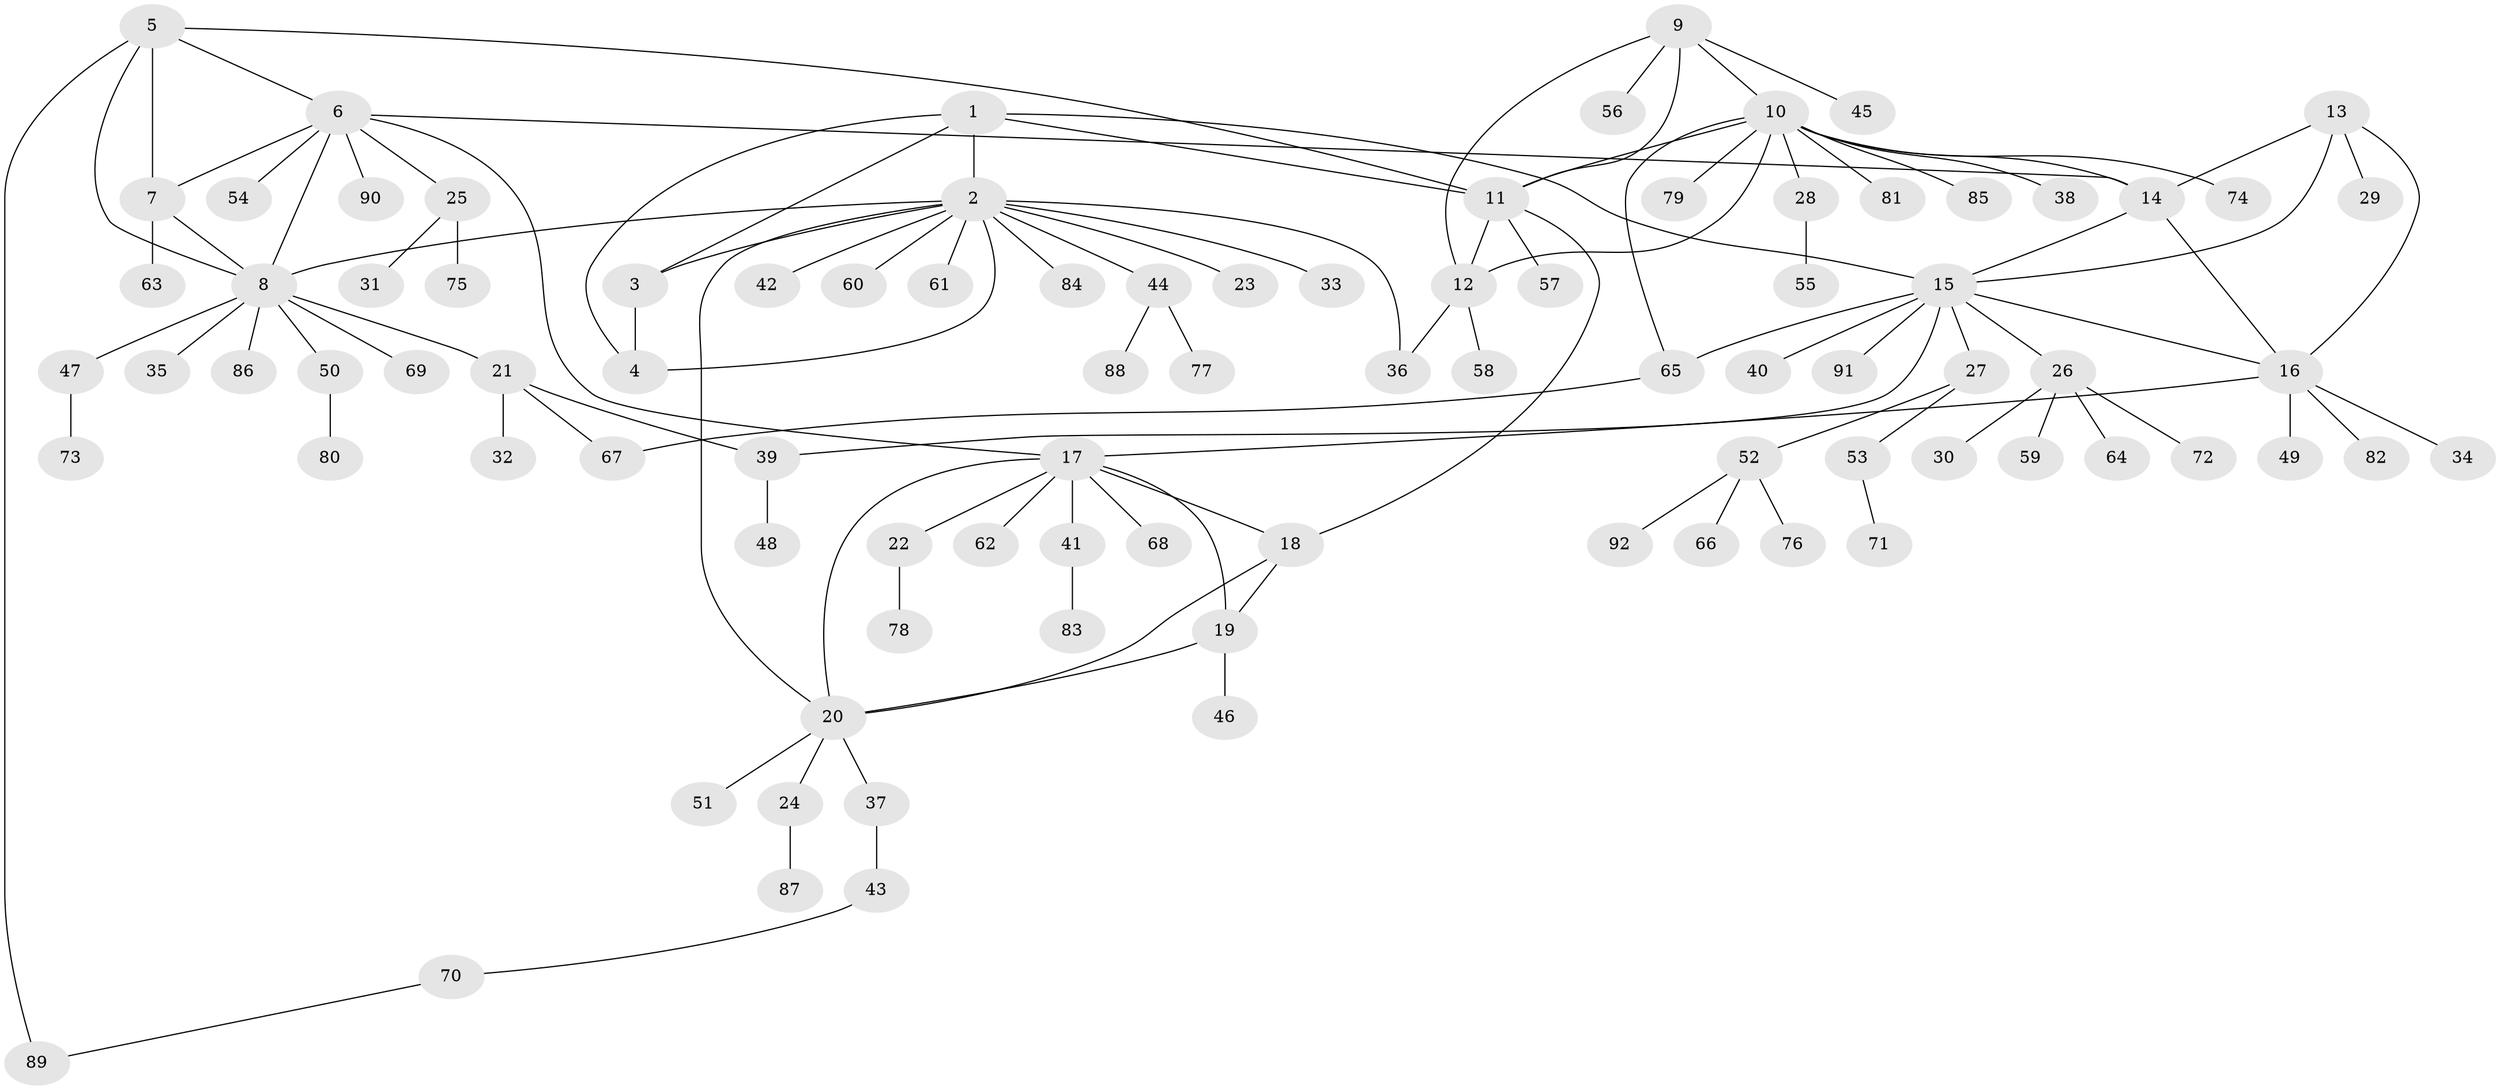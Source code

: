 // coarse degree distribution, {13: 0.046875, 1: 0.703125, 4: 0.0625, 5: 0.015625, 11: 0.03125, 3: 0.015625, 2: 0.125}
// Generated by graph-tools (version 1.1) at 2025/57/03/04/25 21:57:58]
// undirected, 92 vertices, 117 edges
graph export_dot {
graph [start="1"]
  node [color=gray90,style=filled];
  1;
  2;
  3;
  4;
  5;
  6;
  7;
  8;
  9;
  10;
  11;
  12;
  13;
  14;
  15;
  16;
  17;
  18;
  19;
  20;
  21;
  22;
  23;
  24;
  25;
  26;
  27;
  28;
  29;
  30;
  31;
  32;
  33;
  34;
  35;
  36;
  37;
  38;
  39;
  40;
  41;
  42;
  43;
  44;
  45;
  46;
  47;
  48;
  49;
  50;
  51;
  52;
  53;
  54;
  55;
  56;
  57;
  58;
  59;
  60;
  61;
  62;
  63;
  64;
  65;
  66;
  67;
  68;
  69;
  70;
  71;
  72;
  73;
  74;
  75;
  76;
  77;
  78;
  79;
  80;
  81;
  82;
  83;
  84;
  85;
  86;
  87;
  88;
  89;
  90;
  91;
  92;
  1 -- 2;
  1 -- 3;
  1 -- 4;
  1 -- 11;
  1 -- 15;
  2 -- 3;
  2 -- 4;
  2 -- 8;
  2 -- 20;
  2 -- 23;
  2 -- 33;
  2 -- 36;
  2 -- 42;
  2 -- 44;
  2 -- 60;
  2 -- 61;
  2 -- 84;
  3 -- 4;
  5 -- 6;
  5 -- 7;
  5 -- 8;
  5 -- 11;
  5 -- 89;
  6 -- 7;
  6 -- 8;
  6 -- 14;
  6 -- 17;
  6 -- 25;
  6 -- 54;
  6 -- 90;
  7 -- 8;
  7 -- 63;
  8 -- 21;
  8 -- 35;
  8 -- 47;
  8 -- 50;
  8 -- 69;
  8 -- 86;
  9 -- 10;
  9 -- 11;
  9 -- 12;
  9 -- 45;
  9 -- 56;
  10 -- 11;
  10 -- 12;
  10 -- 14;
  10 -- 28;
  10 -- 38;
  10 -- 65;
  10 -- 74;
  10 -- 79;
  10 -- 81;
  10 -- 85;
  11 -- 12;
  11 -- 18;
  11 -- 57;
  12 -- 36;
  12 -- 58;
  13 -- 14;
  13 -- 15;
  13 -- 16;
  13 -- 29;
  14 -- 15;
  14 -- 16;
  15 -- 16;
  15 -- 26;
  15 -- 27;
  15 -- 39;
  15 -- 40;
  15 -- 65;
  15 -- 91;
  16 -- 17;
  16 -- 34;
  16 -- 49;
  16 -- 82;
  17 -- 18;
  17 -- 19;
  17 -- 20;
  17 -- 22;
  17 -- 41;
  17 -- 62;
  17 -- 68;
  18 -- 19;
  18 -- 20;
  19 -- 20;
  19 -- 46;
  20 -- 24;
  20 -- 37;
  20 -- 51;
  21 -- 32;
  21 -- 39;
  21 -- 67;
  22 -- 78;
  24 -- 87;
  25 -- 31;
  25 -- 75;
  26 -- 30;
  26 -- 59;
  26 -- 64;
  26 -- 72;
  27 -- 52;
  27 -- 53;
  28 -- 55;
  37 -- 43;
  39 -- 48;
  41 -- 83;
  43 -- 70;
  44 -- 77;
  44 -- 88;
  47 -- 73;
  50 -- 80;
  52 -- 66;
  52 -- 76;
  52 -- 92;
  53 -- 71;
  65 -- 67;
  70 -- 89;
}
